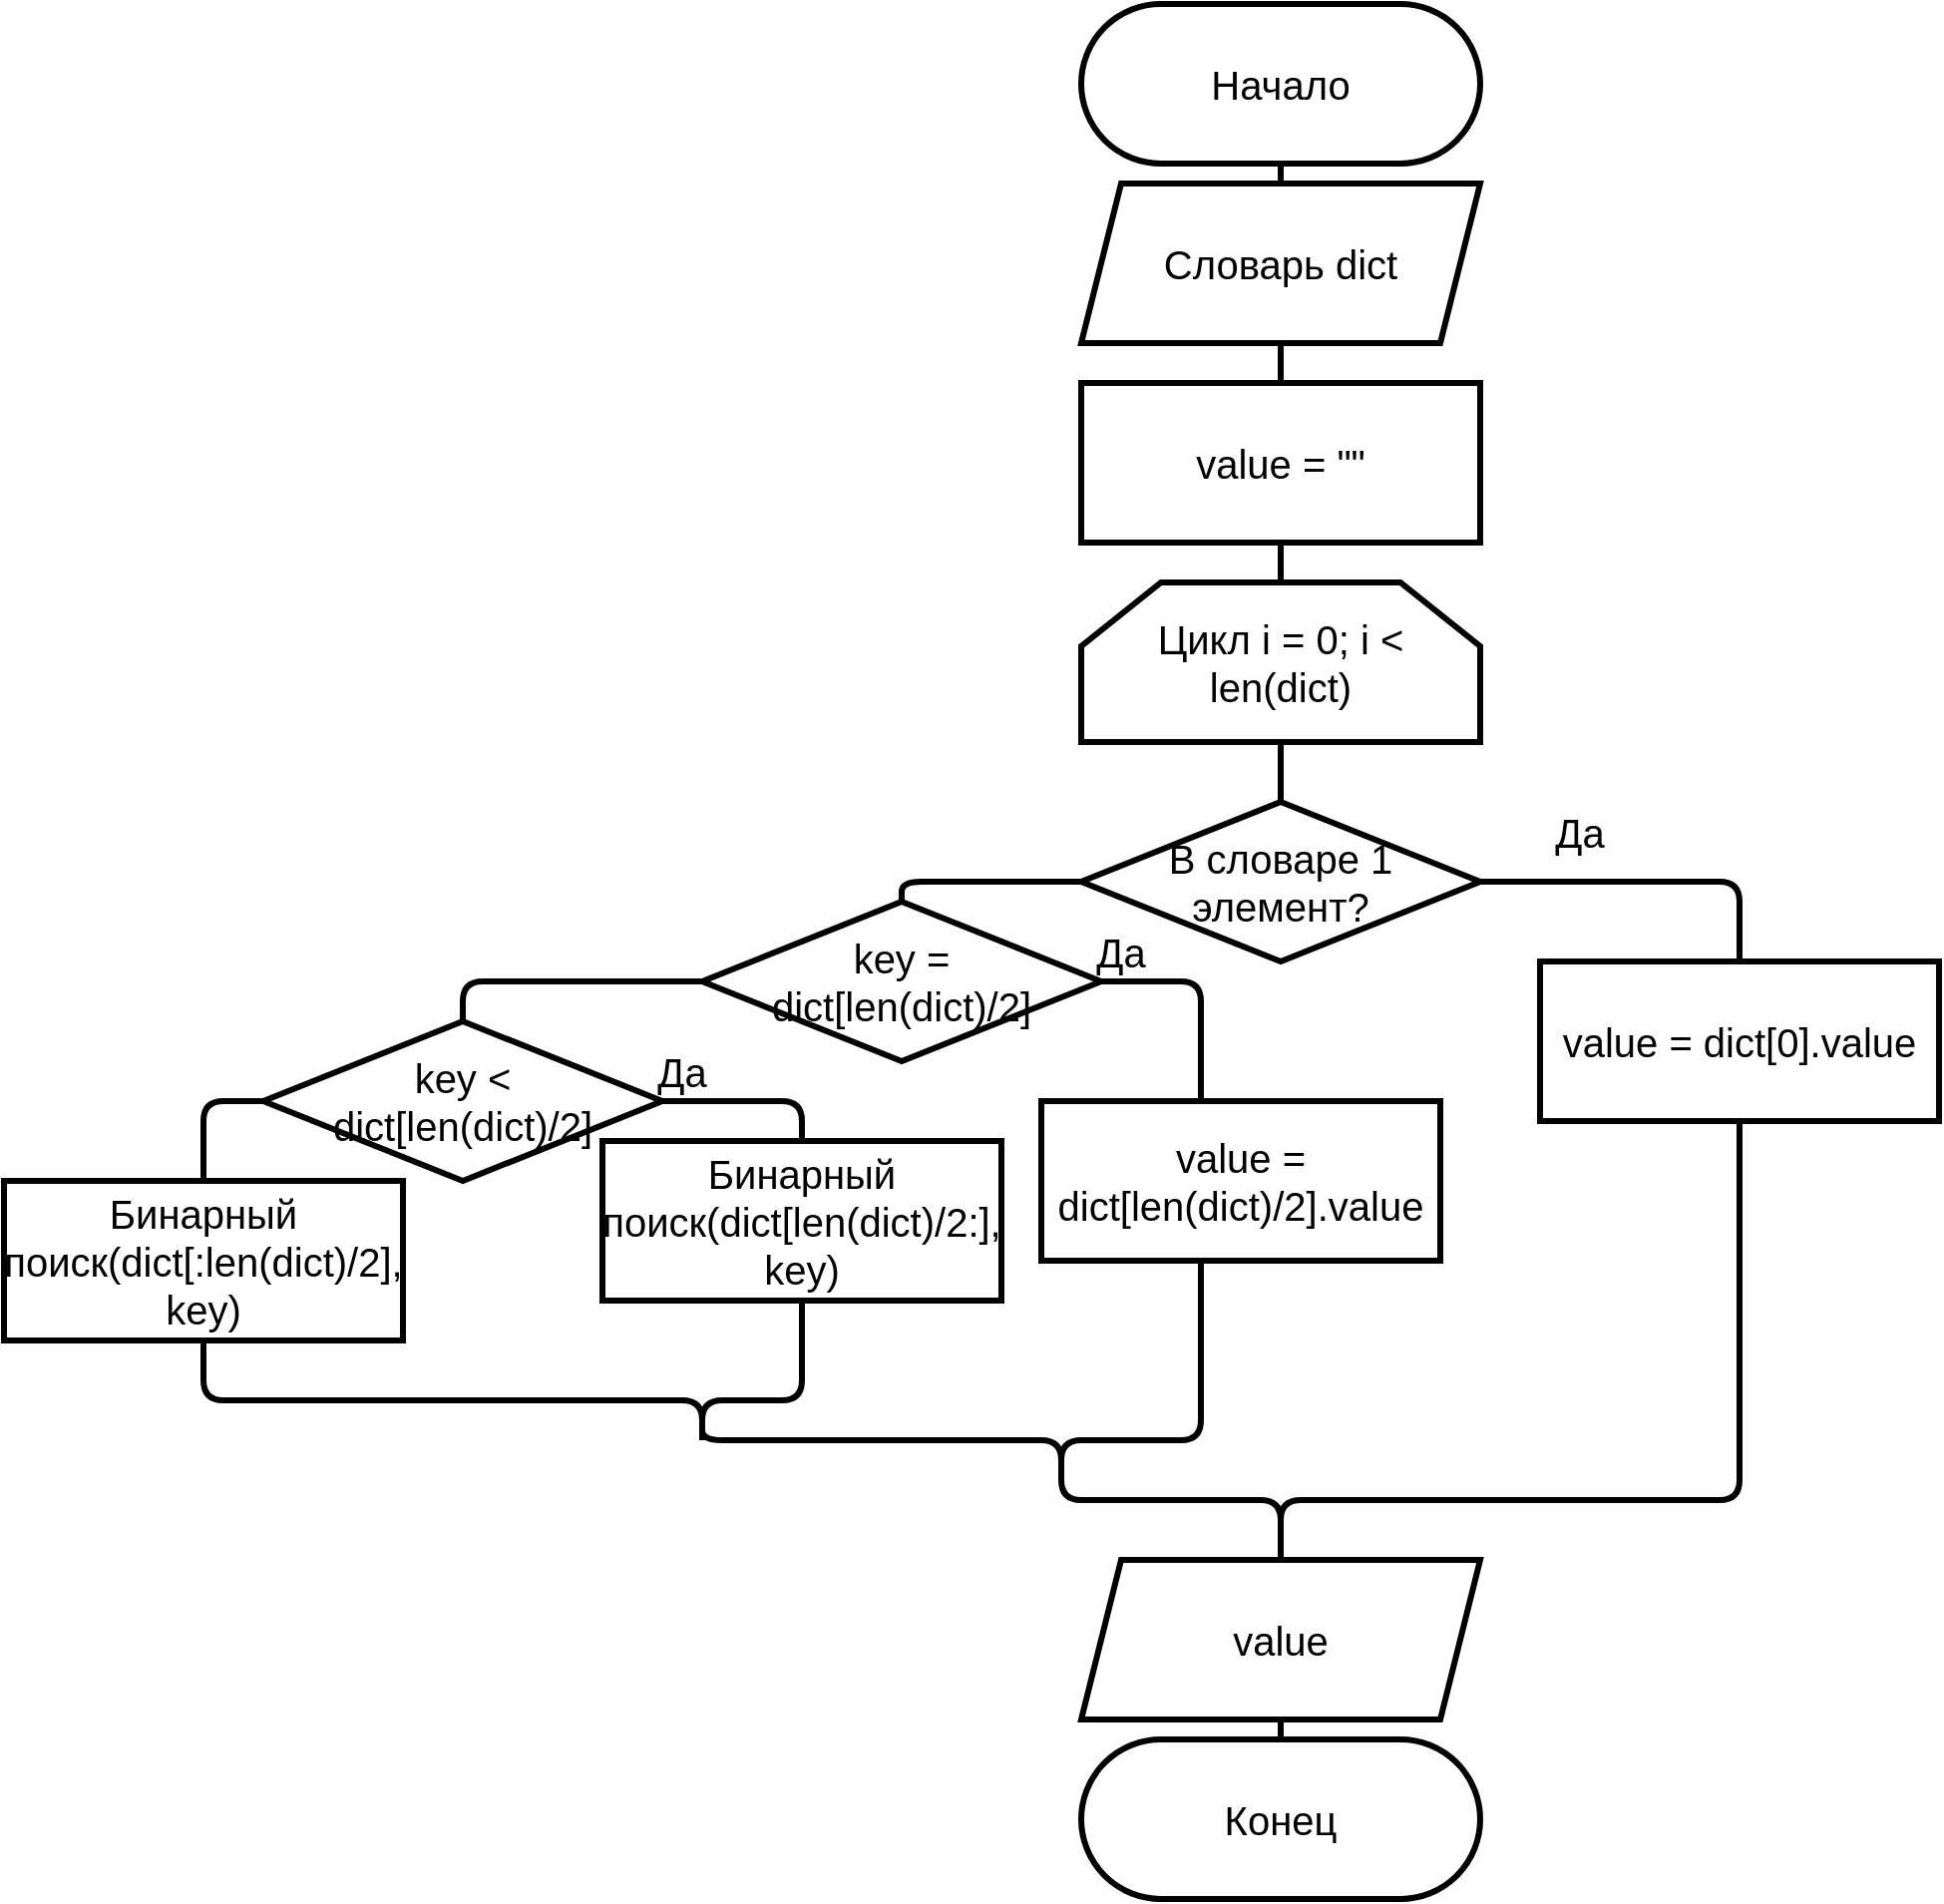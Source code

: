<mxfile>
    <diagram id="_8M43IFrzeMH5SOSUoQe" name="Choise">
        <mxGraphModel dx="2774" dy="1393" grid="1" gridSize="10" guides="1" tooltips="1" connect="1" arrows="1" fold="1" page="1" pageScale="1" pageWidth="827" pageHeight="1169" math="0" shadow="0">
            <root>
                <mxCell id="vKauSasiYgyH7li5i26U-0"/>
                <mxCell id="vKauSasiYgyH7li5i26U-1" parent="vKauSasiYgyH7li5i26U-0"/>
                <mxCell id="hDN4mEYO8KmTBnCokAt8-0" style="edgeStyle=none;html=1;exitX=0.5;exitY=1;exitDx=0;exitDy=0;entryX=0.5;entryY=0;entryDx=0;entryDy=0;strokeWidth=3;endArrow=none;endFill=0;" edge="1" parent="vKauSasiYgyH7li5i26U-1" source="hDN4mEYO8KmTBnCokAt8-1" target="hDN4mEYO8KmTBnCokAt8-3">
                    <mxGeometry relative="1" as="geometry"/>
                </mxCell>
                <mxCell id="hDN4mEYO8KmTBnCokAt8-1" value="&lt;font style=&quot;font-size: 20px&quot;&gt;Начало&lt;/font&gt;" style="rounded=1;whiteSpace=wrap;html=1;strokeWidth=3;arcSize=50;" vertex="1" parent="vKauSasiYgyH7li5i26U-1">
                    <mxGeometry x="490" y="20" width="200" height="80" as="geometry"/>
                </mxCell>
                <mxCell id="hDN4mEYO8KmTBnCokAt8-2" style="edgeStyle=none;html=1;exitX=0.5;exitY=1;exitDx=0;exitDy=0;entryX=0.5;entryY=0;entryDx=0;entryDy=0;endArrow=none;endFill=0;strokeWidth=3;" edge="1" parent="vKauSasiYgyH7li5i26U-1" source="hDN4mEYO8KmTBnCokAt8-3" target="hDN4mEYO8KmTBnCokAt8-5">
                    <mxGeometry relative="1" as="geometry"/>
                </mxCell>
                <mxCell id="hDN4mEYO8KmTBnCokAt8-3" value="&lt;span style=&quot;font-size: 20px&quot;&gt;Словарь dict&lt;/span&gt;" style="shape=parallelogram;perimeter=parallelogramPerimeter;whiteSpace=wrap;html=1;fixedSize=1;strokeWidth=3;" vertex="1" parent="vKauSasiYgyH7li5i26U-1">
                    <mxGeometry x="490" y="110" width="200" height="80" as="geometry"/>
                </mxCell>
                <mxCell id="hDN4mEYO8KmTBnCokAt8-4" style="edgeStyle=none;html=1;exitX=0.5;exitY=1;exitDx=0;exitDy=0;entryX=0.5;entryY=0;entryDx=0;entryDy=0;endArrow=none;endFill=0;strokeWidth=3;" edge="1" parent="vKauSasiYgyH7li5i26U-1" source="hDN4mEYO8KmTBnCokAt8-5" target="hDN4mEYO8KmTBnCokAt8-13">
                    <mxGeometry relative="1" as="geometry">
                        <mxPoint x="590" y="400" as="targetPoint"/>
                    </mxGeometry>
                </mxCell>
                <mxCell id="hDN4mEYO8KmTBnCokAt8-5" value="&lt;font style=&quot;font-size: 20px&quot;&gt;Цикл i = 0; i &amp;lt; len(dict)&lt;br&gt;&lt;/font&gt;" style="shape=loopLimit;whiteSpace=wrap;html=1;strokeWidth=3;size=40;" vertex="1" parent="vKauSasiYgyH7li5i26U-1">
                    <mxGeometry x="490" y="310" width="200" height="80" as="geometry"/>
                </mxCell>
                <mxCell id="hDN4mEYO8KmTBnCokAt8-6" value="&lt;font style=&quot;font-size: 20px&quot;&gt;Конец&lt;/font&gt;" style="rounded=1;whiteSpace=wrap;html=1;strokeWidth=3;arcSize=50;" vertex="1" parent="vKauSasiYgyH7li5i26U-1">
                    <mxGeometry x="490" y="890" width="200" height="80" as="geometry"/>
                </mxCell>
                <mxCell id="hDN4mEYO8KmTBnCokAt8-7" style="edgeStyle=none;html=1;exitX=0.5;exitY=1;exitDx=0;exitDy=0;entryX=0.5;entryY=0;entryDx=0;entryDy=0;endArrow=none;endFill=0;strokeWidth=3;" edge="1" parent="vKauSasiYgyH7li5i26U-1" source="hDN4mEYO8KmTBnCokAt8-8" target="hDN4mEYO8KmTBnCokAt8-6">
                    <mxGeometry relative="1" as="geometry"/>
                </mxCell>
                <mxCell id="hDN4mEYO8KmTBnCokAt8-8" value="&lt;span style=&quot;font-size: 20px&quot;&gt;value&lt;/span&gt;" style="shape=parallelogram;perimeter=parallelogramPerimeter;whiteSpace=wrap;html=1;fixedSize=1;strokeWidth=3;" vertex="1" parent="vKauSasiYgyH7li5i26U-1">
                    <mxGeometry x="490" y="800" width="200" height="80" as="geometry"/>
                </mxCell>
                <mxCell id="hDN4mEYO8KmTBnCokAt8-9" style="edgeStyle=none;html=1;exitX=0.5;exitY=1;exitDx=0;exitDy=0;entryX=0.5;entryY=0;entryDx=0;entryDy=0;endArrow=none;endFill=0;strokeWidth=3;" edge="1" parent="vKauSasiYgyH7li5i26U-1" source="hDN4mEYO8KmTBnCokAt8-10" target="hDN4mEYO8KmTBnCokAt8-8">
                    <mxGeometry relative="1" as="geometry">
                        <mxPoint x="590" y="700" as="targetPoint"/>
                        <Array as="points">
                            <mxPoint x="820" y="770"/>
                            <mxPoint x="590" y="770"/>
                        </Array>
                    </mxGeometry>
                </mxCell>
                <mxCell id="hDN4mEYO8KmTBnCokAt8-10" value="&lt;span style=&quot;font-size: 20px&quot;&gt;value = dict[0].value&lt;br&gt;&lt;/span&gt;" style="rounded=0;whiteSpace=wrap;html=1;strokeWidth=3;" vertex="1" parent="vKauSasiYgyH7li5i26U-1">
                    <mxGeometry x="720" y="500" width="200" height="80" as="geometry"/>
                </mxCell>
                <mxCell id="hDN4mEYO8KmTBnCokAt8-11" style="edgeStyle=none;html=1;exitX=1;exitY=0.5;exitDx=0;exitDy=0;entryX=0.5;entryY=0;entryDx=0;entryDy=0;strokeWidth=3;endArrow=none;endFill=0;" edge="1" parent="vKauSasiYgyH7li5i26U-1" source="hDN4mEYO8KmTBnCokAt8-13" target="hDN4mEYO8KmTBnCokAt8-10">
                    <mxGeometry relative="1" as="geometry">
                        <Array as="points">
                            <mxPoint x="820" y="460"/>
                        </Array>
                    </mxGeometry>
                </mxCell>
                <mxCell id="IY8r34IqAwSVnonwn73y-5" style="edgeStyle=none;html=1;exitX=0;exitY=0.5;exitDx=0;exitDy=0;entryX=0.5;entryY=0;entryDx=0;entryDy=0;fontSize=20;endArrow=none;endFill=0;strokeWidth=3;" edge="1" parent="vKauSasiYgyH7li5i26U-1" source="hDN4mEYO8KmTBnCokAt8-13" target="IY8r34IqAwSVnonwn73y-2">
                    <mxGeometry relative="1" as="geometry">
                        <Array as="points">
                            <mxPoint x="400" y="460"/>
                        </Array>
                    </mxGeometry>
                </mxCell>
                <mxCell id="hDN4mEYO8KmTBnCokAt8-13" value="&lt;font style=&quot;font-size: 20px&quot;&gt;В словаре 1 элемент?&lt;/font&gt;" style="rhombus;whiteSpace=wrap;html=1;strokeWidth=3;" vertex="1" parent="vKauSasiYgyH7li5i26U-1">
                    <mxGeometry x="490" y="420" width="200" height="80" as="geometry"/>
                </mxCell>
                <mxCell id="hDN4mEYO8KmTBnCokAt8-14" value="&lt;span style=&quot;font-size: 20px&quot;&gt;value = &quot;&quot;&lt;br&gt;&lt;/span&gt;" style="rounded=0;whiteSpace=wrap;html=1;strokeWidth=3;" vertex="1" parent="vKauSasiYgyH7li5i26U-1">
                    <mxGeometry x="490" y="210" width="200" height="80" as="geometry"/>
                </mxCell>
                <mxCell id="oROGj-BCwJpzxSa0APnR-0" value="&lt;span style=&quot;font-size: 20px&quot;&gt;Да&lt;/span&gt;" style="text;html=1;strokeColor=none;fillColor=none;align=center;verticalAlign=middle;whiteSpace=wrap;rounded=0;" vertex="1" parent="vKauSasiYgyH7li5i26U-1">
                    <mxGeometry x="710" y="420" width="60" height="30" as="geometry"/>
                </mxCell>
                <mxCell id="IY8r34IqAwSVnonwn73y-6" style="edgeStyle=none;html=1;exitX=0;exitY=0.5;exitDx=0;exitDy=0;entryX=0.5;entryY=0;entryDx=0;entryDy=0;fontSize=20;endArrow=none;endFill=0;strokeWidth=3;" edge="1" parent="vKauSasiYgyH7li5i26U-1" source="IY8r34IqAwSVnonwn73y-2" target="IY8r34IqAwSVnonwn73y-4">
                    <mxGeometry relative="1" as="geometry">
                        <mxPoint x="200" y="510" as="sourcePoint"/>
                        <Array as="points">
                            <mxPoint x="180" y="510"/>
                        </Array>
                    </mxGeometry>
                </mxCell>
                <mxCell id="IY8r34IqAwSVnonwn73y-14" style="edgeStyle=none;html=1;exitX=1;exitY=0.5;exitDx=0;exitDy=0;fontSize=20;endArrow=none;endFill=0;strokeWidth=3;entryX=0.5;entryY=0;entryDx=0;entryDy=0;" edge="1" parent="vKauSasiYgyH7li5i26U-1" source="IY8r34IqAwSVnonwn73y-2" target="hDN4mEYO8KmTBnCokAt8-8">
                    <mxGeometry relative="1" as="geometry">
                        <mxPoint x="560" y="720" as="targetPoint"/>
                        <Array as="points">
                            <mxPoint x="550" y="510"/>
                            <mxPoint x="550" y="740"/>
                            <mxPoint x="480" y="740"/>
                            <mxPoint x="480" y="770"/>
                            <mxPoint x="590" y="770"/>
                        </Array>
                    </mxGeometry>
                </mxCell>
                <mxCell id="IY8r34IqAwSVnonwn73y-2" value="&lt;span style=&quot;font-size: 20px&quot;&gt;key = &lt;br&gt;dict[len(dict)/2]&lt;/span&gt;" style="rhombus;whiteSpace=wrap;html=1;strokeWidth=3;" vertex="1" parent="vKauSasiYgyH7li5i26U-1">
                    <mxGeometry x="300" y="470" width="200" height="80" as="geometry"/>
                </mxCell>
                <mxCell id="IY8r34IqAwSVnonwn73y-11" style="edgeStyle=none;html=1;exitX=0;exitY=0.5;exitDx=0;exitDy=0;entryX=0.5;entryY=0;entryDx=0;entryDy=0;fontSize=20;endArrow=none;endFill=0;strokeWidth=3;" edge="1" parent="vKauSasiYgyH7li5i26U-1" source="IY8r34IqAwSVnonwn73y-4" target="IY8r34IqAwSVnonwn73y-7">
                    <mxGeometry relative="1" as="geometry">
                        <Array as="points">
                            <mxPoint x="50" y="570"/>
                        </Array>
                    </mxGeometry>
                </mxCell>
                <mxCell id="IY8r34IqAwSVnonwn73y-13" style="edgeStyle=none;html=1;exitX=1;exitY=0.5;exitDx=0;exitDy=0;entryX=0.5;entryY=0;entryDx=0;entryDy=0;fontSize=20;endArrow=none;endFill=0;strokeWidth=3;" edge="1" parent="vKauSasiYgyH7li5i26U-1" source="IY8r34IqAwSVnonwn73y-4" target="IY8r34IqAwSVnonwn73y-8">
                    <mxGeometry relative="1" as="geometry">
                        <Array as="points">
                            <mxPoint x="350" y="570"/>
                        </Array>
                    </mxGeometry>
                </mxCell>
                <mxCell id="IY8r34IqAwSVnonwn73y-4" value="&lt;span style=&quot;font-size: 20px&quot;&gt;key &amp;lt;&lt;br&gt;dict[len(dict)/2]&lt;/span&gt;" style="rhombus;whiteSpace=wrap;html=1;strokeWidth=3;" vertex="1" parent="vKauSasiYgyH7li5i26U-1">
                    <mxGeometry x="80" y="530" width="200" height="80" as="geometry"/>
                </mxCell>
                <mxCell id="IY8r34IqAwSVnonwn73y-12" style="edgeStyle=none;html=1;exitX=0.5;exitY=1;exitDx=0;exitDy=0;fontSize=20;endArrow=none;endFill=0;strokeWidth=3;" edge="1" parent="vKauSasiYgyH7li5i26U-1" source="IY8r34IqAwSVnonwn73y-7">
                    <mxGeometry relative="1" as="geometry">
                        <mxPoint x="300" y="740" as="targetPoint"/>
                        <Array as="points">
                            <mxPoint x="50" y="720"/>
                            <mxPoint x="300" y="720"/>
                        </Array>
                    </mxGeometry>
                </mxCell>
                <mxCell id="IY8r34IqAwSVnonwn73y-7" value="&lt;span style=&quot;font-size: 20px&quot;&gt;Бинарный поиск(dict[:&lt;/span&gt;&lt;span style=&quot;font-size: 20px&quot;&gt;len(dict)/2], key&lt;/span&gt;&lt;span style=&quot;font-size: 20px&quot;&gt;)&lt;br&gt;&lt;/span&gt;" style="rounded=0;whiteSpace=wrap;html=1;strokeWidth=3;" vertex="1" parent="vKauSasiYgyH7li5i26U-1">
                    <mxGeometry x="-50" y="610" width="200" height="80" as="geometry"/>
                </mxCell>
                <mxCell id="IY8r34IqAwSVnonwn73y-10" style="edgeStyle=none;html=1;exitX=0.5;exitY=1;exitDx=0;exitDy=0;fontSize=20;endArrow=none;endFill=0;strokeWidth=3;" edge="1" parent="vKauSasiYgyH7li5i26U-1" source="IY8r34IqAwSVnonwn73y-8">
                    <mxGeometry relative="1" as="geometry">
                        <mxPoint x="480" y="760" as="targetPoint"/>
                        <Array as="points">
                            <mxPoint x="350" y="720"/>
                            <mxPoint x="300" y="720"/>
                            <mxPoint x="300" y="740"/>
                            <mxPoint x="480" y="740"/>
                        </Array>
                    </mxGeometry>
                </mxCell>
                <mxCell id="IY8r34IqAwSVnonwn73y-8" value="&lt;span style=&quot;font-size: 20px&quot;&gt;Бинарный поиск(dict[&lt;/span&gt;&lt;span style=&quot;font-size: 20px&quot;&gt;len(dict)/2:], key&lt;/span&gt;&lt;span style=&quot;font-size: 20px&quot;&gt;)&lt;br&gt;&lt;/span&gt;" style="rounded=0;whiteSpace=wrap;html=1;strokeWidth=3;" vertex="1" parent="vKauSasiYgyH7li5i26U-1">
                    <mxGeometry x="250" y="590" width="200" height="80" as="geometry"/>
                </mxCell>
                <mxCell id="IY8r34IqAwSVnonwn73y-16" value="&lt;span style=&quot;font-size: 20px&quot;&gt;value = dict[len(dict)/2].value&lt;br&gt;&lt;/span&gt;" style="rounded=0;whiteSpace=wrap;html=1;strokeWidth=3;" vertex="1" parent="vKauSasiYgyH7li5i26U-1">
                    <mxGeometry x="470" y="570" width="200" height="80" as="geometry"/>
                </mxCell>
                <mxCell id="IY8r34IqAwSVnonwn73y-17" value="&lt;span style=&quot;font-size: 20px&quot;&gt;Да&lt;/span&gt;" style="text;html=1;strokeColor=none;fillColor=none;align=center;verticalAlign=middle;whiteSpace=wrap;rounded=0;" vertex="1" parent="vKauSasiYgyH7li5i26U-1">
                    <mxGeometry x="480" y="480" width="60" height="30" as="geometry"/>
                </mxCell>
                <mxCell id="IY8r34IqAwSVnonwn73y-18" value="&lt;span style=&quot;font-size: 20px&quot;&gt;Да&lt;/span&gt;" style="text;html=1;strokeColor=none;fillColor=none;align=center;verticalAlign=middle;whiteSpace=wrap;rounded=0;" vertex="1" parent="vKauSasiYgyH7li5i26U-1">
                    <mxGeometry x="260" y="540" width="60" height="30" as="geometry"/>
                </mxCell>
            </root>
        </mxGraphModel>
    </diagram>
    <diagram name="Chactota" id="xBrKHIDisXg6_-irV3BN">
        <mxGraphModel dx="2287" dy="1045" grid="1" gridSize="10" guides="1" tooltips="1" connect="1" arrows="1" fold="1" page="1" pageScale="1" pageWidth="827" pageHeight="1169" math="0" shadow="0">
            <root>
                <mxCell id="dfcgLgtNPttJZWg_SeMf-0"/>
                <mxCell id="dfcgLgtNPttJZWg_SeMf-1" parent="dfcgLgtNPttJZWg_SeMf-0"/>
                <mxCell id="n2t0vDOcIYQSe1w2bf4K-16" style="edgeStyle=none;html=1;exitX=0.5;exitY=1;exitDx=0;exitDy=0;entryX=0.5;entryY=0;entryDx=0;entryDy=0;strokeWidth=3;endArrow=none;endFill=0;" edge="1" parent="dfcgLgtNPttJZWg_SeMf-1" source="n2t0vDOcIYQSe1w2bf4K-17" target="n2t0vDOcIYQSe1w2bf4K-19">
                    <mxGeometry relative="1" as="geometry"/>
                </mxCell>
                <mxCell id="n2t0vDOcIYQSe1w2bf4K-17" value="&lt;font style=&quot;font-size: 20px&quot;&gt;Начало&lt;/font&gt;" style="rounded=1;whiteSpace=wrap;html=1;strokeWidth=3;arcSize=50;" vertex="1" parent="dfcgLgtNPttJZWg_SeMf-1">
                    <mxGeometry x="70" y="30" width="200" height="80" as="geometry"/>
                </mxCell>
                <mxCell id="n2t0vDOcIYQSe1w2bf4K-18" style="edgeStyle=none;html=1;exitX=0.5;exitY=1;exitDx=0;exitDy=0;entryX=0.5;entryY=0;entryDx=0;entryDy=0;endArrow=none;endFill=0;strokeWidth=3;" edge="1" parent="dfcgLgtNPttJZWg_SeMf-1" source="n2t0vDOcIYQSe1w2bf4K-19" target="n2t0vDOcIYQSe1w2bf4K-21">
                    <mxGeometry relative="1" as="geometry"/>
                </mxCell>
                <mxCell id="n2t0vDOcIYQSe1w2bf4K-19" value="&lt;span style=&quot;font-size: 20px&quot;&gt;Словарь dict&lt;/span&gt;" style="shape=parallelogram;perimeter=parallelogramPerimeter;whiteSpace=wrap;html=1;fixedSize=1;strokeWidth=3;" vertex="1" parent="dfcgLgtNPttJZWg_SeMf-1">
                    <mxGeometry x="70" y="120" width="200" height="80" as="geometry"/>
                </mxCell>
                <mxCell id="n2t0vDOcIYQSe1w2bf4K-20" style="edgeStyle=none;html=1;exitX=0.5;exitY=1;exitDx=0;exitDy=0;entryX=0.5;entryY=0;entryDx=0;entryDy=0;endArrow=none;endFill=0;strokeWidth=3;" edge="1" parent="dfcgLgtNPttJZWg_SeMf-1" source="n2t0vDOcIYQSe1w2bf4K-21" target="n2t0vDOcIYQSe1w2bf4K-29">
                    <mxGeometry relative="1" as="geometry">
                        <mxPoint x="170" y="510" as="targetPoint"/>
                    </mxGeometry>
                </mxCell>
                <mxCell id="n2t0vDOcIYQSe1w2bf4K-21" value="&lt;font style=&quot;font-size: 20px&quot;&gt;Цикл i = 0; i &amp;lt; len(dict)&lt;br&gt;&lt;/font&gt;" style="shape=loopLimit;whiteSpace=wrap;html=1;strokeWidth=3;size=40;" vertex="1" parent="dfcgLgtNPttJZWg_SeMf-1">
                    <mxGeometry x="70" y="420" width="200" height="80" as="geometry"/>
                </mxCell>
                <mxCell id="n2t0vDOcIYQSe1w2bf4K-22" value="&lt;font style=&quot;font-size: 20px&quot;&gt;Конец&lt;/font&gt;" style="rounded=1;whiteSpace=wrap;html=1;strokeWidth=3;arcSize=50;" vertex="1" parent="dfcgLgtNPttJZWg_SeMf-1">
                    <mxGeometry x="70" y="900" width="200" height="80" as="geometry"/>
                </mxCell>
                <mxCell id="n2t0vDOcIYQSe1w2bf4K-23" style="edgeStyle=none;html=1;exitX=0.5;exitY=1;exitDx=0;exitDy=0;entryX=0.5;entryY=0;entryDx=0;entryDy=0;endArrow=none;endFill=0;strokeWidth=3;" edge="1" parent="dfcgLgtNPttJZWg_SeMf-1" source="n2t0vDOcIYQSe1w2bf4K-24" target="n2t0vDOcIYQSe1w2bf4K-22">
                    <mxGeometry relative="1" as="geometry"/>
                </mxCell>
                <mxCell id="n2t0vDOcIYQSe1w2bf4K-24" value="&lt;span style=&quot;font-size: 20px&quot;&gt;value&lt;/span&gt;" style="shape=parallelogram;perimeter=parallelogramPerimeter;whiteSpace=wrap;html=1;fixedSize=1;strokeWidth=3;" vertex="1" parent="dfcgLgtNPttJZWg_SeMf-1">
                    <mxGeometry x="70" y="810" width="200" height="80" as="geometry"/>
                </mxCell>
                <mxCell id="n2t0vDOcIYQSe1w2bf4K-25" style="edgeStyle=none;html=1;exitX=0.5;exitY=1;exitDx=0;exitDy=0;entryX=0.5;entryY=0;entryDx=0;entryDy=0;endArrow=none;endFill=0;strokeWidth=3;" edge="1" parent="dfcgLgtNPttJZWg_SeMf-1" source="n2t0vDOcIYQSe1w2bf4K-26">
                    <mxGeometry relative="1" as="geometry">
                        <mxPoint x="170" y="810" as="targetPoint"/>
                        <Array as="points">
                            <mxPoint x="405" y="740"/>
                            <mxPoint x="170" y="740"/>
                        </Array>
                    </mxGeometry>
                </mxCell>
                <mxCell id="n2t0vDOcIYQSe1w2bf4K-26" value="&lt;span style=&quot;font-size: 20px&quot;&gt;value = Бинарный поиск(seg, key)&lt;br&gt;&lt;/span&gt;" style="rounded=0;whiteSpace=wrap;html=1;strokeWidth=3;" vertex="1" parent="dfcgLgtNPttJZWg_SeMf-1">
                    <mxGeometry x="300" y="610" width="210" height="80" as="geometry"/>
                </mxCell>
                <mxCell id="n2t0vDOcIYQSe1w2bf4K-27" style="edgeStyle=none;html=1;exitX=1;exitY=0.5;exitDx=0;exitDy=0;entryX=0.5;entryY=0;entryDx=0;entryDy=0;strokeWidth=3;endArrow=none;endFill=0;" edge="1" parent="dfcgLgtNPttJZWg_SeMf-1" source="n2t0vDOcIYQSe1w2bf4K-29" target="n2t0vDOcIYQSe1w2bf4K-26">
                    <mxGeometry relative="1" as="geometry">
                        <Array as="points">
                            <mxPoint x="405" y="585"/>
                        </Array>
                    </mxGeometry>
                </mxCell>
                <mxCell id="n2t0vDOcIYQSe1w2bf4K-28" style="edgeStyle=none;html=1;exitX=0;exitY=0.5;exitDx=0;exitDy=0;endArrow=none;endFill=0;strokeWidth=3;" edge="1" parent="dfcgLgtNPttJZWg_SeMf-1" source="n2t0vDOcIYQSe1w2bf4K-29">
                    <mxGeometry relative="1" as="geometry">
                        <mxPoint x="170" y="810" as="targetPoint"/>
                        <Array as="points">
                            <mxPoint x="-10" y="585"/>
                            <mxPoint x="-10" y="740"/>
                            <mxPoint x="170" y="740"/>
                        </Array>
                    </mxGeometry>
                </mxCell>
                <mxCell id="n2t0vDOcIYQSe1w2bf4K-29" value="&lt;span style=&quot;font-size: 20px&quot;&gt;Седьмая цифра &lt;br&gt;принадлежит одному из сегментов&amp;nbsp;&lt;/span&gt;" style="rhombus;whiteSpace=wrap;html=1;strokeWidth=3;" vertex="1" parent="dfcgLgtNPttJZWg_SeMf-1">
                    <mxGeometry x="25" y="512" width="290" height="145" as="geometry"/>
                </mxCell>
                <mxCell id="n2t0vDOcIYQSe1w2bf4K-30" value="&lt;span style=&quot;font-size: 20px&quot;&gt;value = &quot;&quot;&lt;br&gt;&lt;/span&gt;" style="rounded=0;whiteSpace=wrap;html=1;strokeWidth=3;" vertex="1" parent="dfcgLgtNPttJZWg_SeMf-1">
                    <mxGeometry x="70" y="220" width="200" height="80" as="geometry"/>
                </mxCell>
                <mxCell id="n2t0vDOcIYQSe1w2bf4K-31" value="&lt;span style=&quot;font-size: 20px&quot;&gt;Да&lt;/span&gt;" style="text;html=1;strokeColor=none;fillColor=none;align=center;verticalAlign=middle;whiteSpace=wrap;rounded=0;" vertex="1" parent="dfcgLgtNPttJZWg_SeMf-1">
                    <mxGeometry x="290" y="530" width="60" height="30" as="geometry"/>
                </mxCell>
                <mxCell id="n2t0vDOcIYQSe1w2bf4K-32" value="&lt;span style=&quot;font-size: 20px&quot;&gt;Разбиение на сегменты&lt;br&gt;&lt;/span&gt;" style="rounded=0;whiteSpace=wrap;html=1;strokeWidth=3;" vertex="1" parent="dfcgLgtNPttJZWg_SeMf-1">
                    <mxGeometry x="70" y="320" width="200" height="80" as="geometry"/>
                </mxCell>
                <mxCell id="n2t0vDOcIYQSe1w2bf4K-33" value="" style="endArrow=none;html=1;fontSize=20;strokeWidth=3;exitX=0.054;exitY=1.001;exitDx=0;exitDy=0;exitPerimeter=0;" edge="1" parent="dfcgLgtNPttJZWg_SeMf-1" source="n2t0vDOcIYQSe1w2bf4K-32">
                    <mxGeometry width="50" height="50" relative="1" as="geometry">
                        <mxPoint x="80" y="380" as="sourcePoint"/>
                        <mxPoint x="80" y="320" as="targetPoint"/>
                    </mxGeometry>
                </mxCell>
                <mxCell id="n2t0vDOcIYQSe1w2bf4K-34" value="" style="endArrow=none;html=1;fontSize=20;strokeWidth=3;exitX=0.948;exitY=0.988;exitDx=0;exitDy=0;exitPerimeter=0;" edge="1" parent="dfcgLgtNPttJZWg_SeMf-1" source="n2t0vDOcIYQSe1w2bf4K-32">
                    <mxGeometry width="50" height="50" relative="1" as="geometry">
                        <mxPoint x="260" y="380" as="sourcePoint"/>
                        <mxPoint x="260" y="320" as="targetPoint"/>
                    </mxGeometry>
                </mxCell>
                <mxCell id="n2t0vDOcIYQSe1w2bf4K-36" value="" style="endArrow=none;html=1;fontSize=20;strokeWidth=3;exitX=0.054;exitY=1.001;exitDx=0;exitDy=0;exitPerimeter=0;" edge="1" parent="dfcgLgtNPttJZWg_SeMf-1">
                    <mxGeometry width="50" height="50" relative="1" as="geometry">
                        <mxPoint x="310.8" y="690.0" as="sourcePoint"/>
                        <mxPoint x="310" y="609.92" as="targetPoint"/>
                    </mxGeometry>
                </mxCell>
                <mxCell id="n2t0vDOcIYQSe1w2bf4K-37" value="" style="endArrow=none;html=1;fontSize=20;strokeWidth=3;exitX=0.054;exitY=1.001;exitDx=0;exitDy=0;exitPerimeter=0;" edge="1" parent="dfcgLgtNPttJZWg_SeMf-1">
                    <mxGeometry width="50" height="50" relative="1" as="geometry">
                        <mxPoint x="500.8" y="690.0" as="sourcePoint"/>
                        <mxPoint x="500" y="609.92" as="targetPoint"/>
                    </mxGeometry>
                </mxCell>
            </root>
        </mxGraphModel>
    </diagram>
    <diagram id="ESFmwJyPt3d0SnJJiYNC" name="Insert">
        <mxGraphModel dx="1460" dy="1045" grid="1" gridSize="10" guides="1" tooltips="1" connect="1" arrows="1" fold="1" page="1" pageScale="1" pageWidth="827" pageHeight="1169" math="0" shadow="0">
            <root>
                <mxCell id="IOaGUtq7GHHRME9BwmpE-0"/>
                <mxCell id="IOaGUtq7GHHRME9BwmpE-1" parent="IOaGUtq7GHHRME9BwmpE-0"/>
                <mxCell id="AV979JVnRbK8BDv6fZ-g-0" style="edgeStyle=none;html=1;exitX=0.5;exitY=1;exitDx=0;exitDy=0;entryX=0.5;entryY=0;entryDx=0;entryDy=0;strokeWidth=3;endArrow=none;endFill=0;" parent="IOaGUtq7GHHRME9BwmpE-1" source="AV979JVnRbK8BDv6fZ-g-1" target="AV979JVnRbK8BDv6fZ-g-3" edge="1">
                    <mxGeometry relative="1" as="geometry"/>
                </mxCell>
                <mxCell id="AV979JVnRbK8BDv6fZ-g-1" value="&lt;font style=&quot;font-size: 20px&quot;&gt;Начало&lt;/font&gt;" style="rounded=1;whiteSpace=wrap;html=1;strokeWidth=3;arcSize=50;" parent="IOaGUtq7GHHRME9BwmpE-1" vertex="1">
                    <mxGeometry x="60" y="20" width="200" height="80" as="geometry"/>
                </mxCell>
                <mxCell id="lHWx1VA85YqqyNZXbBZr-7" style="edgeStyle=none;html=1;exitX=0.5;exitY=1;exitDx=0;exitDy=0;entryX=0.5;entryY=0;entryDx=0;entryDy=0;endArrow=none;endFill=0;strokeWidth=3;" parent="IOaGUtq7GHHRME9BwmpE-1" source="AV979JVnRbK8BDv6fZ-g-3" target="AV979JVnRbK8BDv6fZ-g-4" edge="1">
                    <mxGeometry relative="1" as="geometry"/>
                </mxCell>
                <mxCell id="AV979JVnRbK8BDv6fZ-g-3" value="&lt;span style=&quot;font-size: 20px&quot;&gt;Словарь dict&lt;/span&gt;" style="shape=parallelogram;perimeter=parallelogramPerimeter;whiteSpace=wrap;html=1;fixedSize=1;strokeWidth=3;" parent="IOaGUtq7GHHRME9BwmpE-1" vertex="1">
                    <mxGeometry x="60" y="110" width="200" height="80" as="geometry"/>
                </mxCell>
                <mxCell id="lHWx1VA85YqqyNZXbBZr-8" style="edgeStyle=none;html=1;exitX=0.5;exitY=1;exitDx=0;exitDy=0;entryX=0.5;entryY=0;entryDx=0;entryDy=0;endArrow=none;endFill=0;strokeWidth=3;" parent="IOaGUtq7GHHRME9BwmpE-1" source="AV979JVnRbK8BDv6fZ-g-4" target="xrMKegaM_3XLWBV64m7--0" edge="1">
                    <mxGeometry relative="1" as="geometry">
                        <mxPoint x="160" y="400" as="targetPoint"/>
                    </mxGeometry>
                </mxCell>
                <mxCell id="AV979JVnRbK8BDv6fZ-g-4" value="&lt;font style=&quot;font-size: 20px&quot;&gt;Цикл i = 0; i &amp;lt; len(dict)&lt;br&gt;&lt;/font&gt;" style="shape=loopLimit;whiteSpace=wrap;html=1;strokeWidth=3;size=40;" parent="IOaGUtq7GHHRME9BwmpE-1" vertex="1">
                    <mxGeometry x="60" y="310" width="200" height="80" as="geometry"/>
                </mxCell>
                <mxCell id="AV979JVnRbK8BDv6fZ-g-18" value="&lt;font style=&quot;font-size: 20px&quot;&gt;Конец&lt;/font&gt;" style="rounded=1;whiteSpace=wrap;html=1;strokeWidth=3;arcSize=50;" parent="IOaGUtq7GHHRME9BwmpE-1" vertex="1">
                    <mxGeometry x="60" y="790" width="200" height="80" as="geometry"/>
                </mxCell>
                <mxCell id="AV979JVnRbK8BDv6fZ-g-19" style="edgeStyle=none;html=1;exitX=0.5;exitY=1;exitDx=0;exitDy=0;entryX=0.5;entryY=0;entryDx=0;entryDy=0;endArrow=none;endFill=0;strokeWidth=3;" parent="IOaGUtq7GHHRME9BwmpE-1" source="AV979JVnRbK8BDv6fZ-g-20" target="AV979JVnRbK8BDv6fZ-g-18" edge="1">
                    <mxGeometry relative="1" as="geometry"/>
                </mxCell>
                <mxCell id="AV979JVnRbK8BDv6fZ-g-20" value="&lt;span style=&quot;font-size: 20px&quot;&gt;value&lt;/span&gt;" style="shape=parallelogram;perimeter=parallelogramPerimeter;whiteSpace=wrap;html=1;fixedSize=1;strokeWidth=3;" parent="IOaGUtq7GHHRME9BwmpE-1" vertex="1">
                    <mxGeometry x="60" y="700" width="200" height="80" as="geometry"/>
                </mxCell>
                <mxCell id="xrMKegaM_3XLWBV64m7--3" style="edgeStyle=none;html=1;exitX=0.5;exitY=1;exitDx=0;exitDy=0;entryX=0.5;entryY=0;entryDx=0;entryDy=0;endArrow=none;endFill=0;strokeWidth=3;" edge="1" parent="IOaGUtq7GHHRME9BwmpE-1" source="lHWx1VA85YqqyNZXbBZr-0">
                    <mxGeometry relative="1" as="geometry">
                        <mxPoint x="160" y="700" as="targetPoint"/>
                        <Array as="points">
                            <mxPoint x="390" y="630"/>
                            <mxPoint x="160" y="630"/>
                        </Array>
                    </mxGeometry>
                </mxCell>
                <mxCell id="lHWx1VA85YqqyNZXbBZr-0" value="&lt;span style=&quot;font-size: 20px&quot;&gt;value = dict[i].value&lt;br&gt;&lt;/span&gt;" style="rounded=0;whiteSpace=wrap;html=1;strokeWidth=3;" parent="IOaGUtq7GHHRME9BwmpE-1" vertex="1">
                    <mxGeometry x="290" y="500" width="200" height="80" as="geometry"/>
                </mxCell>
                <mxCell id="xrMKegaM_3XLWBV64m7--1" style="edgeStyle=none;html=1;exitX=1;exitY=0.5;exitDx=0;exitDy=0;entryX=0.5;entryY=0;entryDx=0;entryDy=0;strokeWidth=3;endArrow=none;endFill=0;" edge="1" parent="IOaGUtq7GHHRME9BwmpE-1" source="xrMKegaM_3XLWBV64m7--0" target="lHWx1VA85YqqyNZXbBZr-0">
                    <mxGeometry relative="1" as="geometry">
                        <Array as="points">
                            <mxPoint x="390" y="460"/>
                        </Array>
                    </mxGeometry>
                </mxCell>
                <mxCell id="xrMKegaM_3XLWBV64m7--2" style="edgeStyle=none;html=1;exitX=0;exitY=0.5;exitDx=0;exitDy=0;endArrow=none;endFill=0;strokeWidth=3;" edge="1" parent="IOaGUtq7GHHRME9BwmpE-1" source="xrMKegaM_3XLWBV64m7--0">
                    <mxGeometry relative="1" as="geometry">
                        <mxPoint x="160" y="700" as="targetPoint"/>
                        <Array as="points">
                            <mxPoint x="40" y="460"/>
                            <mxPoint x="40" y="630"/>
                            <mxPoint x="160" y="630"/>
                        </Array>
                    </mxGeometry>
                </mxCell>
                <mxCell id="xrMKegaM_3XLWBV64m7--0" value="&lt;font style=&quot;font-size: 20px&quot;&gt;key == dict[i].key&amp;nbsp;&lt;/font&gt;" style="rhombus;whiteSpace=wrap;html=1;strokeWidth=3;" vertex="1" parent="IOaGUtq7GHHRME9BwmpE-1">
                    <mxGeometry x="60" y="420" width="200" height="80" as="geometry"/>
                </mxCell>
                <mxCell id="xrMKegaM_3XLWBV64m7--4" value="&lt;span style=&quot;font-size: 20px&quot;&gt;value = &quot;&quot;&lt;br&gt;&lt;/span&gt;" style="rounded=0;whiteSpace=wrap;html=1;strokeWidth=3;" vertex="1" parent="IOaGUtq7GHHRME9BwmpE-1">
                    <mxGeometry x="60" y="210" width="200" height="80" as="geometry"/>
                </mxCell>
                <mxCell id="yLK2Oz0TqvQeZCND6bIS-0" value="&lt;span style=&quot;font-size: 20px&quot;&gt;Да&lt;/span&gt;" style="text;html=1;strokeColor=none;fillColor=none;align=center;verticalAlign=middle;whiteSpace=wrap;rounded=0;" vertex="1" parent="IOaGUtq7GHHRME9BwmpE-1">
                    <mxGeometry x="280" y="420" width="60" height="30" as="geometry"/>
                </mxCell>
            </root>
        </mxGraphModel>
    </diagram>
</mxfile>